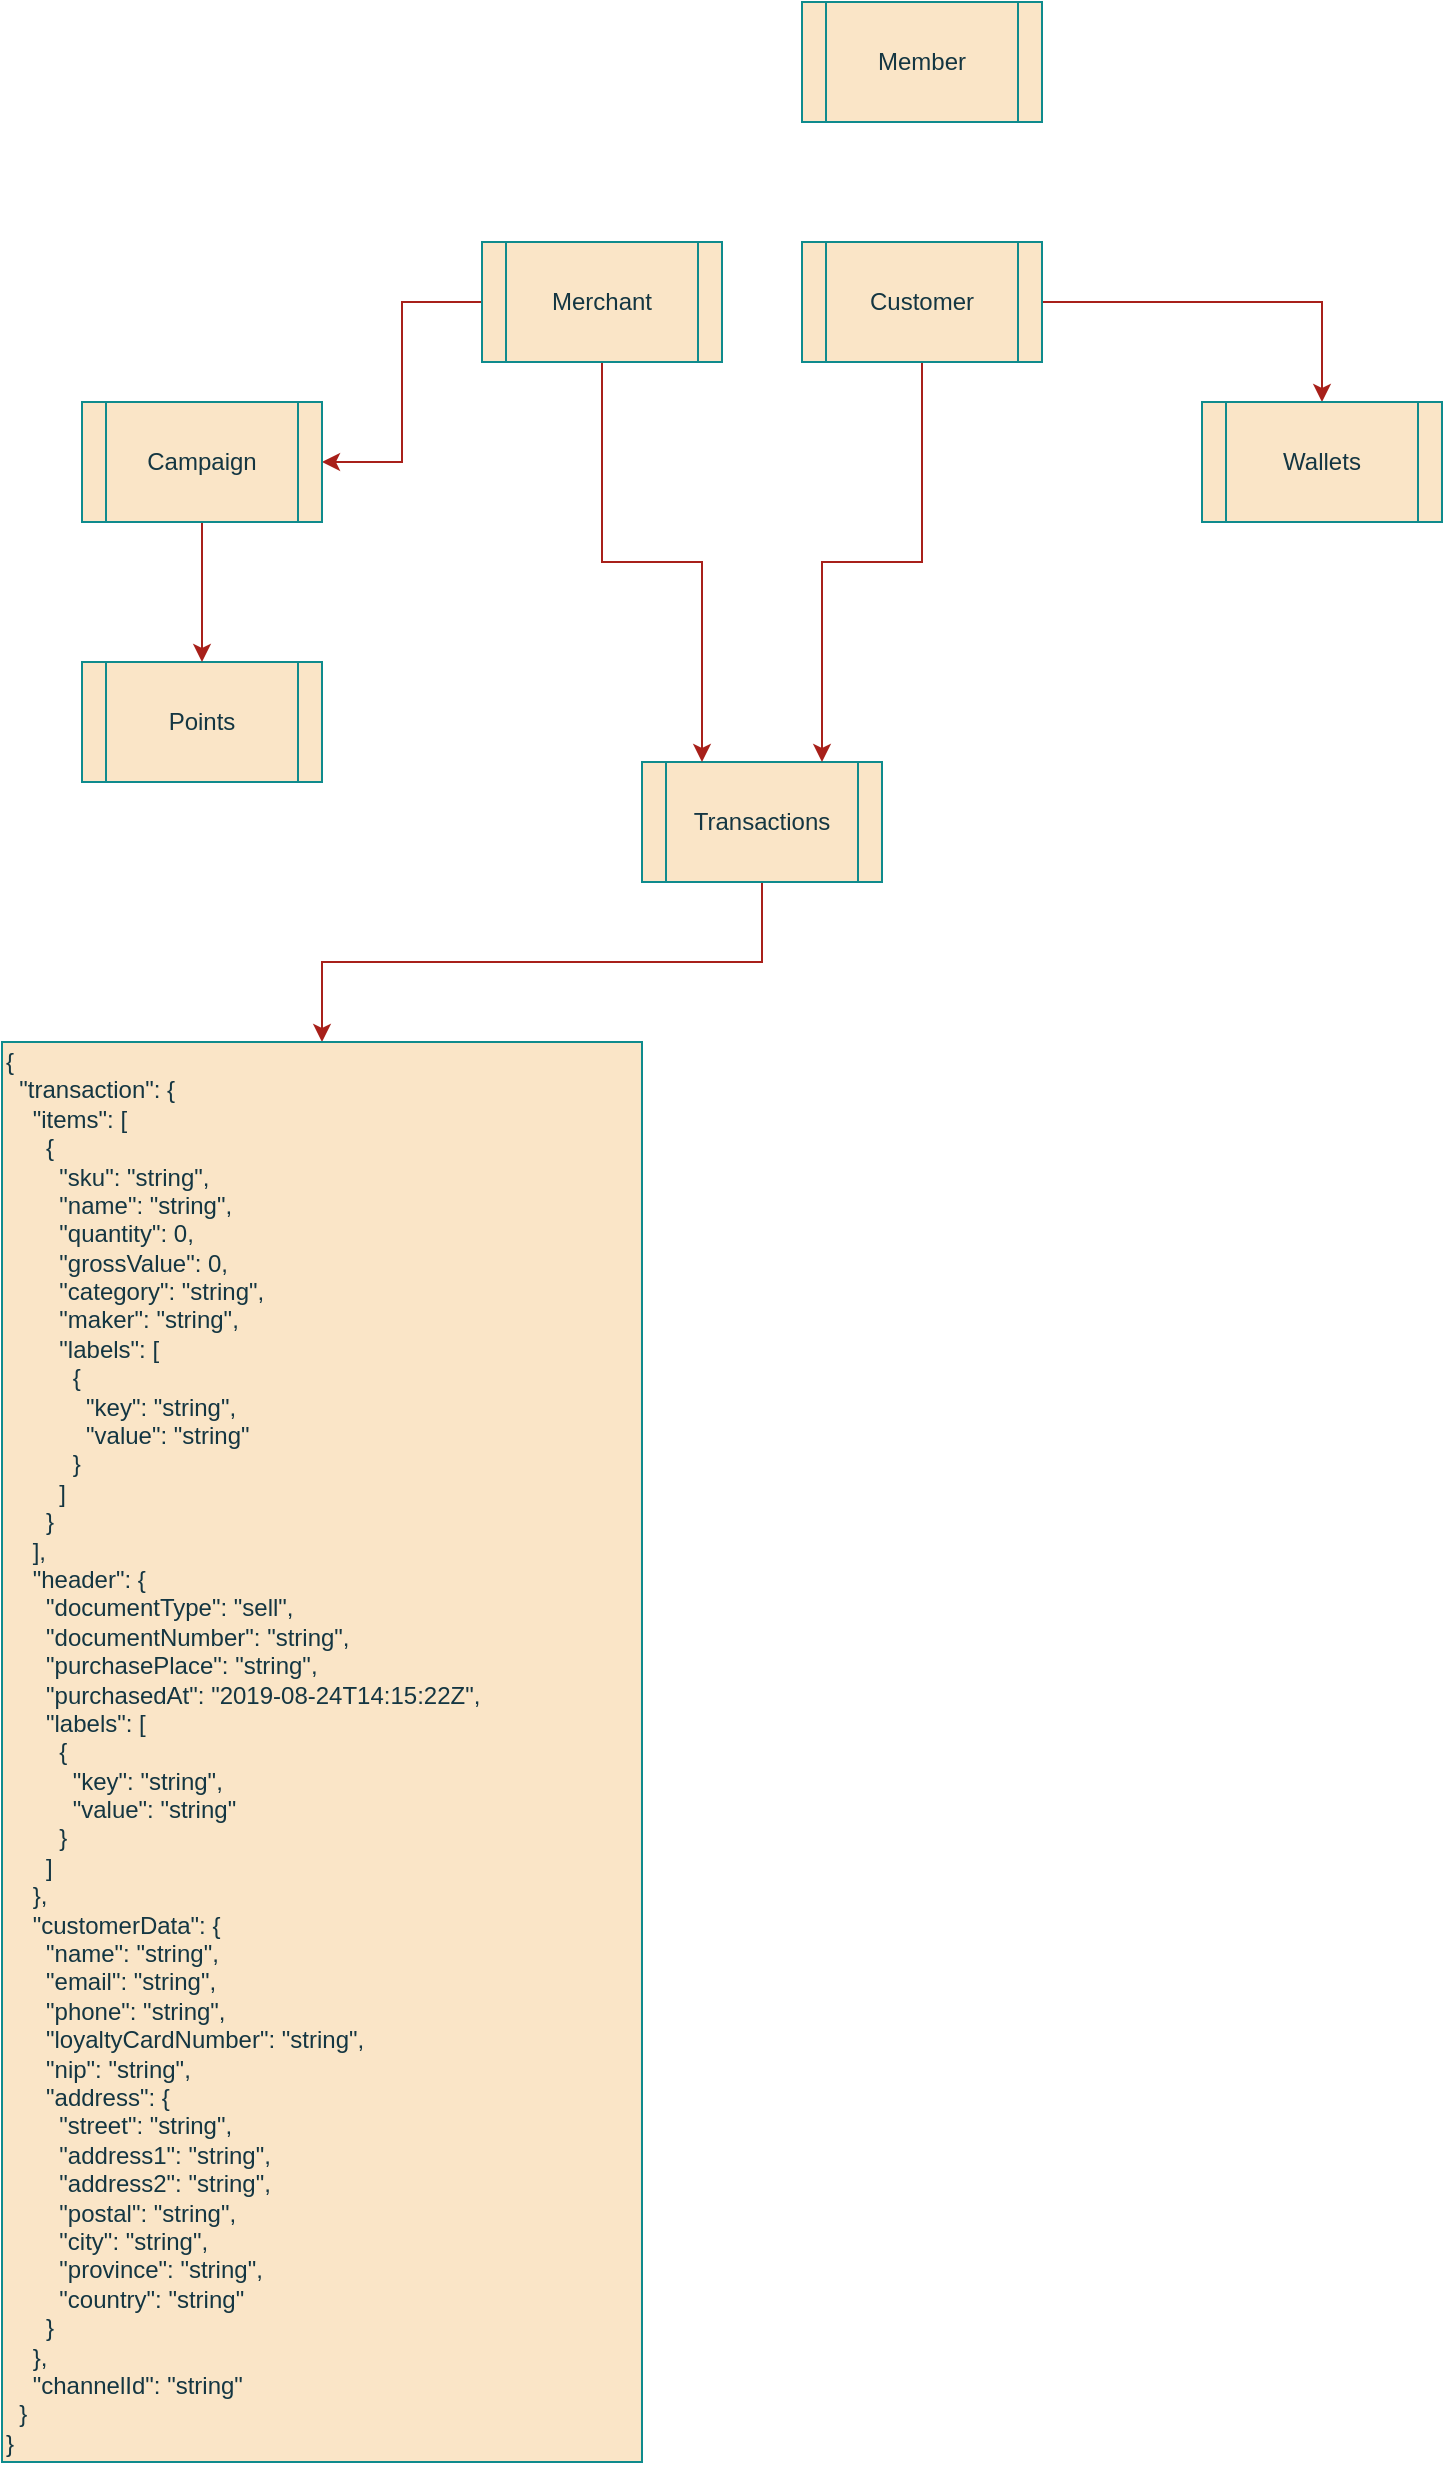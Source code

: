 <mxfile version="21.6.8" type="device" pages="3">
  <diagram name="Context" id="KQNQus7v9-xczUEYUZM3">
    <mxGraphModel dx="2234" dy="836" grid="1" gridSize="10" guides="1" tooltips="1" connect="1" arrows="1" fold="1" page="0" pageScale="1" pageWidth="827" pageHeight="1169" math="0" shadow="0">
      <root>
        <mxCell id="0" />
        <mxCell id="1" parent="0" />
        <mxCell id="st0M-GLr4jMdxvr_6aCD-9" style="edgeStyle=orthogonalEdgeStyle;rounded=0;orthogonalLoop=1;jettySize=auto;html=1;labelBackgroundColor=none;strokeColor=#A8201A;fontColor=default;" parent="1" source="st0M-GLr4jMdxvr_6aCD-3" target="st0M-GLr4jMdxvr_6aCD-8" edge="1">
          <mxGeometry relative="1" as="geometry" />
        </mxCell>
        <mxCell id="st0M-GLr4jMdxvr_6aCD-3" value="Transactions" style="shape=process;whiteSpace=wrap;html=1;backgroundOutline=1;labelBackgroundColor=none;fillColor=#FAE5C7;strokeColor=#0F8B8D;fontColor=#143642;" parent="1" vertex="1">
          <mxGeometry x="-200" y="420" width="120" height="60" as="geometry" />
        </mxCell>
        <mxCell id="st0M-GLr4jMdxvr_6aCD-4" value="Member" style="shape=process;whiteSpace=wrap;html=1;backgroundOutline=1;labelBackgroundColor=none;fillColor=#FAE5C7;strokeColor=#0F8B8D;fontColor=#143642;" parent="1" vertex="1">
          <mxGeometry x="-120" y="40" width="120" height="60" as="geometry" />
        </mxCell>
        <mxCell id="st0M-GLr4jMdxvr_6aCD-12" style="edgeStyle=orthogonalEdgeStyle;rounded=0;orthogonalLoop=1;jettySize=auto;html=1;entryX=1;entryY=0.5;entryDx=0;entryDy=0;labelBackgroundColor=none;strokeColor=#A8201A;fontColor=default;" parent="1" source="st0M-GLr4jMdxvr_6aCD-5" target="st0M-GLr4jMdxvr_6aCD-7" edge="1">
          <mxGeometry relative="1" as="geometry" />
        </mxCell>
        <mxCell id="st0M-GLr4jMdxvr_6aCD-14" style="edgeStyle=orthogonalEdgeStyle;rounded=0;orthogonalLoop=1;jettySize=auto;html=1;entryX=0.25;entryY=0;entryDx=0;entryDy=0;labelBackgroundColor=none;strokeColor=#A8201A;fontColor=default;" parent="1" source="st0M-GLr4jMdxvr_6aCD-5" target="st0M-GLr4jMdxvr_6aCD-3" edge="1">
          <mxGeometry relative="1" as="geometry">
            <mxPoint x="-170" y="380" as="targetPoint" />
          </mxGeometry>
        </mxCell>
        <mxCell id="st0M-GLr4jMdxvr_6aCD-5" value="Merchant" style="shape=process;whiteSpace=wrap;html=1;backgroundOutline=1;labelBackgroundColor=none;fillColor=#FAE5C7;strokeColor=#0F8B8D;fontColor=#143642;" parent="1" vertex="1">
          <mxGeometry x="-280" y="160" width="120" height="60" as="geometry" />
        </mxCell>
        <mxCell id="st0M-GLr4jMdxvr_6aCD-6" value="Points" style="shape=process;whiteSpace=wrap;html=1;backgroundOutline=1;labelBackgroundColor=none;fillColor=#FAE5C7;strokeColor=#0F8B8D;fontColor=#143642;" parent="1" vertex="1">
          <mxGeometry x="-480" y="370" width="120" height="60" as="geometry" />
        </mxCell>
        <mxCell id="st0M-GLr4jMdxvr_6aCD-13" style="edgeStyle=orthogonalEdgeStyle;rounded=0;orthogonalLoop=1;jettySize=auto;html=1;entryX=0.5;entryY=0;entryDx=0;entryDy=0;exitX=0.5;exitY=1;exitDx=0;exitDy=0;labelBackgroundColor=none;strokeColor=#A8201A;fontColor=default;" parent="1" source="st0M-GLr4jMdxvr_6aCD-7" target="st0M-GLr4jMdxvr_6aCD-6" edge="1">
          <mxGeometry relative="1" as="geometry" />
        </mxCell>
        <mxCell id="st0M-GLr4jMdxvr_6aCD-7" value="Campaign" style="shape=process;whiteSpace=wrap;html=1;backgroundOutline=1;labelBackgroundColor=none;fillColor=#FAE5C7;strokeColor=#0F8B8D;fontColor=#143642;" parent="1" vertex="1">
          <mxGeometry x="-480" y="240" width="120" height="60" as="geometry" />
        </mxCell>
        <mxCell id="st0M-GLr4jMdxvr_6aCD-8" value="&lt;div&gt;{&lt;/div&gt;&lt;div&gt;&amp;nbsp; &quot;transaction&quot;: {&lt;/div&gt;&lt;div&gt;&amp;nbsp; &amp;nbsp; &quot;items&quot;: [&lt;/div&gt;&lt;div&gt;&amp;nbsp; &amp;nbsp; &amp;nbsp; {&lt;/div&gt;&lt;div&gt;&amp;nbsp; &amp;nbsp; &amp;nbsp; &amp;nbsp; &quot;sku&quot;: &quot;string&quot;,&lt;/div&gt;&lt;div&gt;&amp;nbsp; &amp;nbsp; &amp;nbsp; &amp;nbsp; &quot;name&quot;: &quot;string&quot;,&lt;/div&gt;&lt;div&gt;&amp;nbsp; &amp;nbsp; &amp;nbsp; &amp;nbsp; &quot;quantity&quot;: 0,&lt;/div&gt;&lt;div&gt;&amp;nbsp; &amp;nbsp; &amp;nbsp; &amp;nbsp; &quot;grossValue&quot;: 0,&lt;/div&gt;&lt;div&gt;&amp;nbsp; &amp;nbsp; &amp;nbsp; &amp;nbsp; &quot;category&quot;: &quot;string&quot;,&lt;/div&gt;&lt;div&gt;&amp;nbsp; &amp;nbsp; &amp;nbsp; &amp;nbsp; &quot;maker&quot;: &quot;string&quot;,&lt;/div&gt;&lt;div&gt;&amp;nbsp; &amp;nbsp; &amp;nbsp; &amp;nbsp; &quot;labels&quot;: [&lt;/div&gt;&lt;div&gt;&amp;nbsp; &amp;nbsp; &amp;nbsp; &amp;nbsp; &amp;nbsp; {&lt;/div&gt;&lt;div&gt;&amp;nbsp; &amp;nbsp; &amp;nbsp; &amp;nbsp; &amp;nbsp; &amp;nbsp; &quot;key&quot;: &quot;string&quot;,&lt;/div&gt;&lt;div&gt;&amp;nbsp; &amp;nbsp; &amp;nbsp; &amp;nbsp; &amp;nbsp; &amp;nbsp; &quot;value&quot;: &quot;string&quot;&lt;/div&gt;&lt;div&gt;&amp;nbsp; &amp;nbsp; &amp;nbsp; &amp;nbsp; &amp;nbsp; }&lt;/div&gt;&lt;div&gt;&amp;nbsp; &amp;nbsp; &amp;nbsp; &amp;nbsp; ]&lt;/div&gt;&lt;div&gt;&amp;nbsp; &amp;nbsp; &amp;nbsp; }&lt;/div&gt;&lt;div&gt;&amp;nbsp; &amp;nbsp; ],&lt;/div&gt;&lt;div&gt;&amp;nbsp; &amp;nbsp; &quot;header&quot;: {&lt;/div&gt;&lt;div&gt;&amp;nbsp; &amp;nbsp; &amp;nbsp; &quot;documentType&quot;: &quot;sell&quot;,&lt;/div&gt;&lt;div&gt;&amp;nbsp; &amp;nbsp; &amp;nbsp; &quot;documentNumber&quot;: &quot;string&quot;,&lt;/div&gt;&lt;div&gt;&amp;nbsp; &amp;nbsp; &amp;nbsp; &quot;purchasePlace&quot;: &quot;string&quot;,&lt;/div&gt;&lt;div&gt;&amp;nbsp; &amp;nbsp; &amp;nbsp; &quot;purchasedAt&quot;: &quot;2019-08-24T14:15:22Z&quot;,&lt;/div&gt;&lt;div&gt;&amp;nbsp; &amp;nbsp; &amp;nbsp; &quot;labels&quot;: [&lt;/div&gt;&lt;div&gt;&amp;nbsp; &amp;nbsp; &amp;nbsp; &amp;nbsp; {&lt;/div&gt;&lt;div&gt;&amp;nbsp; &amp;nbsp; &amp;nbsp; &amp;nbsp; &amp;nbsp; &quot;key&quot;: &quot;string&quot;,&lt;/div&gt;&lt;div&gt;&amp;nbsp; &amp;nbsp; &amp;nbsp; &amp;nbsp; &amp;nbsp; &quot;value&quot;: &quot;string&quot;&lt;/div&gt;&lt;div&gt;&amp;nbsp; &amp;nbsp; &amp;nbsp; &amp;nbsp; }&lt;/div&gt;&lt;div&gt;&amp;nbsp; &amp;nbsp; &amp;nbsp; ]&lt;/div&gt;&lt;div&gt;&amp;nbsp; &amp;nbsp; },&lt;/div&gt;&lt;div&gt;&amp;nbsp; &amp;nbsp; &quot;customerData&quot;: {&lt;/div&gt;&lt;div&gt;&amp;nbsp; &amp;nbsp; &amp;nbsp; &quot;name&quot;: &quot;string&quot;,&lt;/div&gt;&lt;div&gt;&amp;nbsp; &amp;nbsp; &amp;nbsp; &quot;email&quot;: &quot;string&quot;,&lt;/div&gt;&lt;div&gt;&amp;nbsp; &amp;nbsp; &amp;nbsp; &quot;phone&quot;: &quot;string&quot;,&lt;/div&gt;&lt;div&gt;&amp;nbsp; &amp;nbsp; &amp;nbsp; &quot;loyaltyCardNumber&quot;: &quot;string&quot;,&lt;/div&gt;&lt;div&gt;&amp;nbsp; &amp;nbsp; &amp;nbsp; &quot;nip&quot;: &quot;string&quot;,&lt;/div&gt;&lt;div&gt;&amp;nbsp; &amp;nbsp; &amp;nbsp; &quot;address&quot;: {&lt;/div&gt;&lt;div&gt;&amp;nbsp; &amp;nbsp; &amp;nbsp; &amp;nbsp; &quot;street&quot;: &quot;string&quot;,&lt;/div&gt;&lt;div&gt;&amp;nbsp; &amp;nbsp; &amp;nbsp; &amp;nbsp; &quot;address1&quot;: &quot;string&quot;,&lt;/div&gt;&lt;div&gt;&amp;nbsp; &amp;nbsp; &amp;nbsp; &amp;nbsp; &quot;address2&quot;: &quot;string&quot;,&lt;/div&gt;&lt;div&gt;&amp;nbsp; &amp;nbsp; &amp;nbsp; &amp;nbsp; &quot;postal&quot;: &quot;string&quot;,&lt;/div&gt;&lt;div&gt;&amp;nbsp; &amp;nbsp; &amp;nbsp; &amp;nbsp; &quot;city&quot;: &quot;string&quot;,&lt;/div&gt;&lt;div&gt;&amp;nbsp; &amp;nbsp; &amp;nbsp; &amp;nbsp; &quot;province&quot;: &quot;string&quot;,&lt;/div&gt;&lt;div&gt;&amp;nbsp; &amp;nbsp; &amp;nbsp; &amp;nbsp; &quot;country&quot;: &quot;string&quot;&lt;/div&gt;&lt;div&gt;&amp;nbsp; &amp;nbsp; &amp;nbsp; }&lt;/div&gt;&lt;div&gt;&amp;nbsp; &amp;nbsp; },&lt;/div&gt;&lt;div&gt;&amp;nbsp; &amp;nbsp; &quot;channelId&quot;: &quot;string&quot;&lt;/div&gt;&lt;div&gt;&amp;nbsp; }&lt;/div&gt;&lt;div&gt;}&lt;/div&gt;" style="text;html=1;strokeColor=#0F8B8D;fillColor=#FAE5C7;align=left;verticalAlign=middle;whiteSpace=wrap;rounded=0;labelBackgroundColor=none;fontColor=#143642;" parent="1" vertex="1">
          <mxGeometry x="-520" y="560" width="320" height="710" as="geometry" />
        </mxCell>
        <mxCell id="st0M-GLr4jMdxvr_6aCD-15" style="edgeStyle=orthogonalEdgeStyle;rounded=0;orthogonalLoop=1;jettySize=auto;html=1;entryX=0.75;entryY=0;entryDx=0;entryDy=0;labelBackgroundColor=none;strokeColor=#A8201A;fontColor=default;" parent="1" source="st0M-GLr4jMdxvr_6aCD-10" target="st0M-GLr4jMdxvr_6aCD-3" edge="1">
          <mxGeometry relative="1" as="geometry" />
        </mxCell>
        <mxCell id="st0M-GLr4jMdxvr_6aCD-17" style="edgeStyle=orthogonalEdgeStyle;rounded=0;orthogonalLoop=1;jettySize=auto;html=1;entryX=0.5;entryY=0;entryDx=0;entryDy=0;labelBackgroundColor=none;strokeColor=#A8201A;fontColor=default;" parent="1" source="st0M-GLr4jMdxvr_6aCD-10" target="st0M-GLr4jMdxvr_6aCD-11" edge="1">
          <mxGeometry relative="1" as="geometry" />
        </mxCell>
        <mxCell id="st0M-GLr4jMdxvr_6aCD-10" value="Customer" style="shape=process;whiteSpace=wrap;html=1;backgroundOutline=1;labelBackgroundColor=none;fillColor=#FAE5C7;strokeColor=#0F8B8D;fontColor=#143642;" parent="1" vertex="1">
          <mxGeometry x="-120" y="160" width="120" height="60" as="geometry" />
        </mxCell>
        <mxCell id="st0M-GLr4jMdxvr_6aCD-11" value="Wallets" style="shape=process;whiteSpace=wrap;html=1;backgroundOutline=1;labelBackgroundColor=none;fillColor=#FAE5C7;strokeColor=#0F8B8D;fontColor=#143642;" parent="1" vertex="1">
          <mxGeometry x="80" y="240" width="120" height="60" as="geometry" />
        </mxCell>
      </root>
    </mxGraphModel>
  </diagram>
  <diagram id="W_8vP8fufkMp6xT8FO6W" name="Transactions">
    <mxGraphModel dx="2261" dy="836" grid="1" gridSize="10" guides="1" tooltips="1" connect="1" arrows="1" fold="1" page="1" pageScale="1" pageWidth="827" pageHeight="1169" math="0" shadow="0">
      <root>
        <mxCell id="0" />
        <mxCell id="1" parent="0" />
        <mxCell id="PfRfsLpWTNu1ymm5vtOf-1" value="Transactions" style="shape=table;startSize=30;container=1;collapsible=1;childLayout=tableLayout;fixedRows=1;rowLines=0;fontStyle=1;align=center;resizeLast=1;html=1;" parent="1" vertex="1">
          <mxGeometry x="-100" y="310" width="180" height="150" as="geometry" />
        </mxCell>
        <mxCell id="PfRfsLpWTNu1ymm5vtOf-2" value="" style="shape=tableRow;horizontal=0;startSize=0;swimlaneHead=0;swimlaneBody=0;fillColor=none;collapsible=0;dropTarget=0;points=[[0,0.5],[1,0.5]];portConstraint=eastwest;top=0;left=0;right=0;bottom=1;" parent="PfRfsLpWTNu1ymm5vtOf-1" vertex="1">
          <mxGeometry y="30" width="180" height="30" as="geometry" />
        </mxCell>
        <mxCell id="PfRfsLpWTNu1ymm5vtOf-3" value="PK" style="shape=partialRectangle;connectable=0;fillColor=none;top=0;left=0;bottom=0;right=0;fontStyle=1;overflow=hidden;whiteSpace=wrap;html=1;" parent="PfRfsLpWTNu1ymm5vtOf-2" vertex="1">
          <mxGeometry width="30" height="30" as="geometry">
            <mxRectangle width="30" height="30" as="alternateBounds" />
          </mxGeometry>
        </mxCell>
        <mxCell id="PfRfsLpWTNu1ymm5vtOf-4" value="transactionId" style="shape=partialRectangle;connectable=0;fillColor=none;top=0;left=0;bottom=0;right=0;align=left;spacingLeft=6;fontStyle=5;overflow=hidden;whiteSpace=wrap;html=1;" parent="PfRfsLpWTNu1ymm5vtOf-2" vertex="1">
          <mxGeometry x="30" width="150" height="30" as="geometry">
            <mxRectangle width="150" height="30" as="alternateBounds" />
          </mxGeometry>
        </mxCell>
        <mxCell id="PfRfsLpWTNu1ymm5vtOf-11" value="" style="shape=tableRow;horizontal=0;startSize=0;swimlaneHead=0;swimlaneBody=0;fillColor=none;collapsible=0;dropTarget=0;points=[[0,0.5],[1,0.5]];portConstraint=eastwest;top=0;left=0;right=0;bottom=0;" parent="PfRfsLpWTNu1ymm5vtOf-1" vertex="1">
          <mxGeometry y="60" width="180" height="30" as="geometry" />
        </mxCell>
        <mxCell id="PfRfsLpWTNu1ymm5vtOf-12" value="" style="shape=partialRectangle;connectable=0;fillColor=none;top=0;left=0;bottom=0;right=0;editable=1;overflow=hidden;whiteSpace=wrap;html=1;" parent="PfRfsLpWTNu1ymm5vtOf-11" vertex="1">
          <mxGeometry width="30" height="30" as="geometry">
            <mxRectangle width="30" height="30" as="alternateBounds" />
          </mxGeometry>
        </mxCell>
        <mxCell id="PfRfsLpWTNu1ymm5vtOf-13" value="statusId" style="shape=partialRectangle;connectable=0;fillColor=none;top=0;left=0;bottom=0;right=0;align=left;spacingLeft=6;overflow=hidden;whiteSpace=wrap;html=1;" parent="PfRfsLpWTNu1ymm5vtOf-11" vertex="1">
          <mxGeometry x="30" width="150" height="30" as="geometry">
            <mxRectangle width="150" height="30" as="alternateBounds" />
          </mxGeometry>
        </mxCell>
        <mxCell id="PfRfsLpWTNu1ymm5vtOf-5" value="" style="shape=tableRow;horizontal=0;startSize=0;swimlaneHead=0;swimlaneBody=0;fillColor=none;collapsible=0;dropTarget=0;points=[[0,0.5],[1,0.5]];portConstraint=eastwest;top=0;left=0;right=0;bottom=0;" parent="PfRfsLpWTNu1ymm5vtOf-1" vertex="1">
          <mxGeometry y="90" width="180" height="30" as="geometry" />
        </mxCell>
        <mxCell id="PfRfsLpWTNu1ymm5vtOf-6" value="" style="shape=partialRectangle;connectable=0;fillColor=none;top=0;left=0;bottom=0;right=0;editable=1;overflow=hidden;whiteSpace=wrap;html=1;" parent="PfRfsLpWTNu1ymm5vtOf-5" vertex="1">
          <mxGeometry width="30" height="30" as="geometry">
            <mxRectangle width="30" height="30" as="alternateBounds" />
          </mxGeometry>
        </mxCell>
        <mxCell id="PfRfsLpWTNu1ymm5vtOf-7" value="transactionTypeId" style="shape=partialRectangle;connectable=0;fillColor=none;top=0;left=0;bottom=0;right=0;align=left;spacingLeft=6;overflow=hidden;whiteSpace=wrap;html=1;" parent="PfRfsLpWTNu1ymm5vtOf-5" vertex="1">
          <mxGeometry x="30" width="150" height="30" as="geometry">
            <mxRectangle width="150" height="30" as="alternateBounds" />
          </mxGeometry>
        </mxCell>
        <mxCell id="PfRfsLpWTNu1ymm5vtOf-8" value="" style="shape=tableRow;horizontal=0;startSize=0;swimlaneHead=0;swimlaneBody=0;fillColor=none;collapsible=0;dropTarget=0;points=[[0,0.5],[1,0.5]];portConstraint=eastwest;top=0;left=0;right=0;bottom=0;" parent="PfRfsLpWTNu1ymm5vtOf-1" vertex="1">
          <mxGeometry y="120" width="180" height="30" as="geometry" />
        </mxCell>
        <mxCell id="PfRfsLpWTNu1ymm5vtOf-9" value="" style="shape=partialRectangle;connectable=0;fillColor=none;top=0;left=0;bottom=0;right=0;editable=1;overflow=hidden;whiteSpace=wrap;html=1;" parent="PfRfsLpWTNu1ymm5vtOf-8" vertex="1">
          <mxGeometry width="30" height="30" as="geometry">
            <mxRectangle width="30" height="30" as="alternateBounds" />
          </mxGeometry>
        </mxCell>
        <mxCell id="PfRfsLpWTNu1ymm5vtOf-10" value="transactionTimestamp" style="shape=partialRectangle;connectable=0;fillColor=none;top=0;left=0;bottom=0;right=0;align=left;spacingLeft=6;overflow=hidden;whiteSpace=wrap;html=1;" parent="PfRfsLpWTNu1ymm5vtOf-8" vertex="1">
          <mxGeometry x="30" width="150" height="30" as="geometry">
            <mxRectangle width="150" height="30" as="alternateBounds" />
          </mxGeometry>
        </mxCell>
        <mxCell id="qn8SK4Bt3nyWTt4ioKsS-15" value="TransactionStatusTypes" style="shape=table;startSize=30;container=1;collapsible=1;childLayout=tableLayout;fixedRows=1;rowLines=0;fontStyle=1;align=center;resizeLast=1;html=1;" parent="1" vertex="1">
          <mxGeometry x="440" y="310" width="180" height="120" as="geometry" />
        </mxCell>
        <mxCell id="qn8SK4Bt3nyWTt4ioKsS-16" value="" style="shape=tableRow;horizontal=0;startSize=0;swimlaneHead=0;swimlaneBody=0;fillColor=none;collapsible=0;dropTarget=0;points=[[0,0.5],[1,0.5]];portConstraint=eastwest;top=0;left=0;right=0;bottom=1;" parent="qn8SK4Bt3nyWTt4ioKsS-15" vertex="1">
          <mxGeometry y="30" width="180" height="30" as="geometry" />
        </mxCell>
        <mxCell id="qn8SK4Bt3nyWTt4ioKsS-17" value="PK" style="shape=partialRectangle;connectable=0;fillColor=none;top=0;left=0;bottom=0;right=0;fontStyle=1;overflow=hidden;whiteSpace=wrap;html=1;" parent="qn8SK4Bt3nyWTt4ioKsS-16" vertex="1">
          <mxGeometry width="30" height="30" as="geometry">
            <mxRectangle width="30" height="30" as="alternateBounds" />
          </mxGeometry>
        </mxCell>
        <mxCell id="qn8SK4Bt3nyWTt4ioKsS-18" value="transactionTypeID" style="shape=partialRectangle;connectable=0;fillColor=none;top=0;left=0;bottom=0;right=0;align=left;spacingLeft=6;fontStyle=5;overflow=hidden;whiteSpace=wrap;html=1;" parent="qn8SK4Bt3nyWTt4ioKsS-16" vertex="1">
          <mxGeometry x="30" width="150" height="30" as="geometry">
            <mxRectangle width="150" height="30" as="alternateBounds" />
          </mxGeometry>
        </mxCell>
        <mxCell id="qn8SK4Bt3nyWTt4ioKsS-19" value="" style="shape=tableRow;horizontal=0;startSize=0;swimlaneHead=0;swimlaneBody=0;fillColor=none;collapsible=0;dropTarget=0;points=[[0,0.5],[1,0.5]];portConstraint=eastwest;top=0;left=0;right=0;bottom=0;" parent="qn8SK4Bt3nyWTt4ioKsS-15" vertex="1">
          <mxGeometry y="60" width="180" height="30" as="geometry" />
        </mxCell>
        <mxCell id="qn8SK4Bt3nyWTt4ioKsS-20" value="" style="shape=partialRectangle;connectable=0;fillColor=none;top=0;left=0;bottom=0;right=0;editable=1;overflow=hidden;whiteSpace=wrap;html=1;" parent="qn8SK4Bt3nyWTt4ioKsS-19" vertex="1">
          <mxGeometry width="30" height="30" as="geometry">
            <mxRectangle width="30" height="30" as="alternateBounds" />
          </mxGeometry>
        </mxCell>
        <mxCell id="qn8SK4Bt3nyWTt4ioKsS-21" value="SATATUS_NM" style="shape=partialRectangle;connectable=0;fillColor=none;top=0;left=0;bottom=0;right=0;align=left;spacingLeft=6;overflow=hidden;whiteSpace=wrap;html=1;" parent="qn8SK4Bt3nyWTt4ioKsS-19" vertex="1">
          <mxGeometry x="30" width="150" height="30" as="geometry">
            <mxRectangle width="150" height="30" as="alternateBounds" />
          </mxGeometry>
        </mxCell>
        <mxCell id="qn8SK4Bt3nyWTt4ioKsS-22" value="" style="shape=tableRow;horizontal=0;startSize=0;swimlaneHead=0;swimlaneBody=0;fillColor=none;collapsible=0;dropTarget=0;points=[[0,0.5],[1,0.5]];portConstraint=eastwest;top=0;left=0;right=0;bottom=0;" parent="qn8SK4Bt3nyWTt4ioKsS-15" vertex="1">
          <mxGeometry y="90" width="180" height="30" as="geometry" />
        </mxCell>
        <mxCell id="qn8SK4Bt3nyWTt4ioKsS-23" value="" style="shape=partialRectangle;connectable=0;fillColor=none;top=0;left=0;bottom=0;right=0;editable=1;overflow=hidden;whiteSpace=wrap;html=1;" parent="qn8SK4Bt3nyWTt4ioKsS-22" vertex="1">
          <mxGeometry width="30" height="30" as="geometry">
            <mxRectangle width="30" height="30" as="alternateBounds" />
          </mxGeometry>
        </mxCell>
        <mxCell id="qn8SK4Bt3nyWTt4ioKsS-24" value="DESCRIPTION" style="shape=partialRectangle;connectable=0;fillColor=none;top=0;left=0;bottom=0;right=0;align=left;spacingLeft=6;overflow=hidden;whiteSpace=wrap;html=1;" parent="qn8SK4Bt3nyWTt4ioKsS-22" vertex="1">
          <mxGeometry x="30" width="150" height="30" as="geometry">
            <mxRectangle width="150" height="30" as="alternateBounds" />
          </mxGeometry>
        </mxCell>
        <mxCell id="qn8SK4Bt3nyWTt4ioKsS-28" style="edgeStyle=none;shape=connector;rounded=0;orthogonalLoop=1;jettySize=auto;html=1;entryX=0;entryY=0.5;entryDx=0;entryDy=0;labelBackgroundColor=default;strokeColor=default;fontFamily=Helvetica;fontSize=11;fontColor=default;endArrow=classic;exitX=1;exitY=0.5;exitDx=0;exitDy=0;" parent="1" source="PfRfsLpWTNu1ymm5vtOf-2" target="qn8SK4Bt3nyWTt4ioKsS-16" edge="1">
          <mxGeometry relative="1" as="geometry" />
        </mxCell>
        <mxCell id="qn8SK4Bt3nyWTt4ioKsS-48" value="Amount" style="shape=table;startSize=30;container=1;collapsible=1;childLayout=tableLayout;fixedRows=1;rowLines=0;fontStyle=1;align=center;resizeLast=1;html=1;" parent="1" vertex="1">
          <mxGeometry x="440" y="480" width="180" height="120" as="geometry" />
        </mxCell>
        <mxCell id="qn8SK4Bt3nyWTt4ioKsS-49" value="" style="shape=tableRow;horizontal=0;startSize=0;swimlaneHead=0;swimlaneBody=0;fillColor=none;collapsible=0;dropTarget=0;points=[[0,0.5],[1,0.5]];portConstraint=eastwest;top=0;left=0;right=0;bottom=1;" parent="qn8SK4Bt3nyWTt4ioKsS-48" vertex="1">
          <mxGeometry y="30" width="180" height="30" as="geometry" />
        </mxCell>
        <mxCell id="qn8SK4Bt3nyWTt4ioKsS-50" value="PK" style="shape=partialRectangle;connectable=0;fillColor=none;top=0;left=0;bottom=0;right=0;fontStyle=1;overflow=hidden;whiteSpace=wrap;html=1;" parent="qn8SK4Bt3nyWTt4ioKsS-49" vertex="1">
          <mxGeometry width="30" height="30" as="geometry">
            <mxRectangle width="30" height="30" as="alternateBounds" />
          </mxGeometry>
        </mxCell>
        <mxCell id="qn8SK4Bt3nyWTt4ioKsS-51" value="transactionId" style="shape=partialRectangle;connectable=0;fillColor=none;top=0;left=0;bottom=0;right=0;align=left;spacingLeft=6;fontStyle=5;overflow=hidden;whiteSpace=wrap;html=1;" parent="qn8SK4Bt3nyWTt4ioKsS-49" vertex="1">
          <mxGeometry x="30" width="150" height="30" as="geometry">
            <mxRectangle width="150" height="30" as="alternateBounds" />
          </mxGeometry>
        </mxCell>
        <mxCell id="qn8SK4Bt3nyWTt4ioKsS-52" value="" style="shape=tableRow;horizontal=0;startSize=0;swimlaneHead=0;swimlaneBody=0;fillColor=none;collapsible=0;dropTarget=0;points=[[0,0.5],[1,0.5]];portConstraint=eastwest;top=0;left=0;right=0;bottom=0;" parent="qn8SK4Bt3nyWTt4ioKsS-48" vertex="1">
          <mxGeometry y="60" width="180" height="30" as="geometry" />
        </mxCell>
        <mxCell id="qn8SK4Bt3nyWTt4ioKsS-53" value="" style="shape=partialRectangle;connectable=0;fillColor=none;top=0;left=0;bottom=0;right=0;editable=1;overflow=hidden;whiteSpace=wrap;html=1;" parent="qn8SK4Bt3nyWTt4ioKsS-52" vertex="1">
          <mxGeometry width="30" height="30" as="geometry">
            <mxRectangle width="30" height="30" as="alternateBounds" />
          </mxGeometry>
        </mxCell>
        <mxCell id="qn8SK4Bt3nyWTt4ioKsS-54" value="AMOUNT_VL" style="shape=partialRectangle;connectable=0;fillColor=none;top=0;left=0;bottom=0;right=0;align=left;spacingLeft=6;overflow=hidden;whiteSpace=wrap;html=1;" parent="qn8SK4Bt3nyWTt4ioKsS-52" vertex="1">
          <mxGeometry x="30" width="150" height="30" as="geometry">
            <mxRectangle width="150" height="30" as="alternateBounds" />
          </mxGeometry>
        </mxCell>
        <mxCell id="qn8SK4Bt3nyWTt4ioKsS-55" value="" style="shape=tableRow;horizontal=0;startSize=0;swimlaneHead=0;swimlaneBody=0;fillColor=none;collapsible=0;dropTarget=0;points=[[0,0.5],[1,0.5]];portConstraint=eastwest;top=0;left=0;right=0;bottom=0;" parent="qn8SK4Bt3nyWTt4ioKsS-48" vertex="1">
          <mxGeometry y="90" width="180" height="30" as="geometry" />
        </mxCell>
        <mxCell id="qn8SK4Bt3nyWTt4ioKsS-56" value="" style="shape=partialRectangle;connectable=0;fillColor=none;top=0;left=0;bottom=0;right=0;editable=1;overflow=hidden;whiteSpace=wrap;html=1;" parent="qn8SK4Bt3nyWTt4ioKsS-55" vertex="1">
          <mxGeometry width="30" height="30" as="geometry">
            <mxRectangle width="30" height="30" as="alternateBounds" />
          </mxGeometry>
        </mxCell>
        <mxCell id="qn8SK4Bt3nyWTt4ioKsS-57" value="CURRENCY" style="shape=partialRectangle;connectable=0;fillColor=none;top=0;left=0;bottom=0;right=0;align=left;spacingLeft=6;overflow=hidden;whiteSpace=wrap;html=1;" parent="qn8SK4Bt3nyWTt4ioKsS-55" vertex="1">
          <mxGeometry x="30" width="150" height="30" as="geometry">
            <mxRectangle width="150" height="30" as="alternateBounds" />
          </mxGeometry>
        </mxCell>
      </root>
    </mxGraphModel>
  </diagram>
  <diagram id="wD-4QxIIWeT-Bijb9l5i" name="Page-3">
    <mxGraphModel dx="1816" dy="577" grid="1" gridSize="10" guides="1" tooltips="1" connect="1" arrows="1" fold="1" page="1" pageScale="1" pageWidth="827" pageHeight="1169" math="0" shadow="0">
      <root>
        <mxCell id="0" />
        <mxCell id="1" parent="0" />
        <mxCell id="-w8DPlhVwgiprgH5MBjC-7" style="rounded=0;orthogonalLoop=1;jettySize=auto;html=1;" parent="1" source="-w8DPlhVwgiprgH5MBjC-1" target="-w8DPlhVwgiprgH5MBjC-6" edge="1">
          <mxGeometry relative="1" as="geometry" />
        </mxCell>
        <mxCell id="-w8DPlhVwgiprgH5MBjC-1" value="customer" style="rounded=0;whiteSpace=wrap;html=1;fillColor=#d5e8d4;strokeColor=#82b366;" parent="1" vertex="1">
          <mxGeometry x="20" y="640" width="120" height="60" as="geometry" />
        </mxCell>
        <mxCell id="cmGbtGtnvlgvO1kefT_i-4" style="edgeStyle=none;shape=connector;rounded=0;orthogonalLoop=1;jettySize=auto;html=1;entryX=0.5;entryY=1;entryDx=0;entryDy=0;labelBackgroundColor=default;strokeColor=default;fontFamily=Helvetica;fontSize=11;fontColor=default;endArrow=classic;" parent="1" source="-w8DPlhVwgiprgH5MBjC-2" target="-w8DPlhVwgiprgH5MBjC-4" edge="1">
          <mxGeometry relative="1" as="geometry" />
        </mxCell>
        <mxCell id="-w8DPlhVwgiprgH5MBjC-2" value="transaction" style="rounded=0;whiteSpace=wrap;html=1;fillColor=#d5e8d4;strokeColor=#82b366;" parent="1" vertex="1">
          <mxGeometry x="190" y="880" width="120" height="60" as="geometry" />
        </mxCell>
        <mxCell id="cmGbtGtnvlgvO1kefT_i-2" style="edgeStyle=none;shape=connector;rounded=0;orthogonalLoop=1;jettySize=auto;html=1;labelBackgroundColor=default;strokeColor=default;fontFamily=Helvetica;fontSize=11;fontColor=default;endArrow=classic;" parent="1" source="-w8DPlhVwgiprgH5MBjC-4" target="eX-lFtDfxslxMpxAiJsa-1" edge="1">
          <mxGeometry relative="1" as="geometry" />
        </mxCell>
        <mxCell id="-w8DPlhVwgiprgH5MBjC-4" value="merchant" style="rounded=0;whiteSpace=wrap;html=1;fillColor=#d5e8d4;strokeColor=#82b366;" parent="1" vertex="1">
          <mxGeometry x="190" y="640" width="120" height="60" as="geometry" />
        </mxCell>
        <mxCell id="-w8DPlhVwgiprgH5MBjC-5" value="&lt;h1&gt;loyalty-account&lt;/h1&gt;&lt;p&gt;Um cliente tem uma conta por estabelecimento onde comprou, &lt;font color=&quot;#ff3333&quot;&gt;uma conta tem um cartão.&lt;/font&gt;&lt;/p&gt;&lt;p&gt;Quando o cliente compra no estabelecimento, o comerciante pode gerar um qrcode com os dados da transação ou envia o cupon fiscal (com o cpf do cliente)&lt;/p&gt;&lt;p&gt;No processamento da transação verifica a campanha associada ao estabelecimento e aplica pontuação na conta do cliente.&lt;/p&gt;&lt;p&gt;&lt;br&gt;&lt;/p&gt;&lt;p&gt;Criar a conta e &lt;font color=&quot;#ff3333&quot;&gt;cartão&lt;/font&gt; relacionada ao comerciante no momento da primeira compra.&lt;/p&gt;&lt;p&gt;&lt;br&gt;&lt;/p&gt;&lt;p&gt;Não será possivel pagar compras com contas de outros estabelecimentos. Assim cria o vinculo cliente x estabelecimento.&lt;/p&gt;&lt;p&gt;&lt;br&gt;&lt;/p&gt;&lt;p&gt;&lt;br&gt;&lt;/p&gt;&lt;p&gt;Uma conta terá a agencia relacionada ao comerciante&lt;/p&gt;" style="text;html=1;strokeColor=#666666;fillColor=#f5f5f5;spacing=5;spacingTop=-20;whiteSpace=wrap;overflow=hidden;rounded=0;fontColor=#333333;" parent="1" vertex="1">
          <mxGeometry x="680" y="440" width="330" height="470" as="geometry" />
        </mxCell>
        <mxCell id="-w8DPlhVwgiprgH5MBjC-9" value="" style="rounded=0;orthogonalLoop=1;jettySize=auto;html=1;entryX=1;entryY=0.5;entryDx=0;entryDy=0;" parent="1" source="-w8DPlhVwgiprgH5MBjC-6" target="-w8DPlhVwgiprgH5MBjC-8" edge="1">
          <mxGeometry relative="1" as="geometry" />
        </mxCell>
        <mxCell id="-w8DPlhVwgiprgH5MBjC-10" style="rounded=0;orthogonalLoop=1;jettySize=auto;html=1;entryX=0.25;entryY=1;entryDx=0;entryDy=0;" parent="1" source="-w8DPlhVwgiprgH5MBjC-6" target="-w8DPlhVwgiprgH5MBjC-4" edge="1">
          <mxGeometry relative="1" as="geometry" />
        </mxCell>
        <mxCell id="cmGbtGtnvlgvO1kefT_i-1" style="edgeStyle=none;shape=connector;rounded=0;orthogonalLoop=1;jettySize=auto;html=1;entryX=0;entryY=0.5;entryDx=0;entryDy=0;labelBackgroundColor=default;strokeColor=default;fontFamily=Helvetica;fontSize=11;fontColor=default;endArrow=classic;" parent="1" source="-w8DPlhVwgiprgH5MBjC-6" target="-w8DPlhVwgiprgH5MBjC-2" edge="1">
          <mxGeometry relative="1" as="geometry" />
        </mxCell>
        <mxCell id="cmGbtGtnvlgvO1kefT_i-6" style="edgeStyle=none;shape=connector;rounded=0;orthogonalLoop=1;jettySize=auto;html=1;labelBackgroundColor=default;strokeColor=default;fontFamily=Helvetica;fontSize=11;fontColor=default;endArrow=classic;entryX=0.5;entryY=1;entryDx=0;entryDy=0;" parent="1" source="-w8DPlhVwgiprgH5MBjC-6" target="cmGbtGtnvlgvO1kefT_i-5" edge="1">
          <mxGeometry relative="1" as="geometry" />
        </mxCell>
        <mxCell id="-w8DPlhVwgiprgH5MBjC-6" value="loyalty-account" style="rounded=0;whiteSpace=wrap;html=1;fillColor=#d5e8d4;strokeColor=#82b366;" parent="1" vertex="1">
          <mxGeometry x="10" y="880" width="120" height="60" as="geometry" />
        </mxCell>
        <mxCell id="eX-lFtDfxslxMpxAiJsa-1" value="campaign" style="rounded=0;whiteSpace=wrap;html=1;fontFamily=Helvetica;fontSize=11;fillColor=#d5e8d4;strokeColor=#82b366;" parent="1" vertex="1">
          <mxGeometry x="410" y="640" width="120" height="60" as="geometry" />
        </mxCell>
        <mxCell id="cmGbtGtnvlgvO1kefT_i-5" value="bank" style="rounded=0;whiteSpace=wrap;html=1;fillColor=#d5e8d4;strokeColor=#82b366;" parent="1" vertex="1">
          <mxGeometry x="-160" y="690" width="120" height="60" as="geometry" />
        </mxCell>
        <mxCell id="2jLpz6sKCqSA1agpth0H-1" value="&lt;h1&gt;merchant x bank&lt;/h1&gt;&lt;p&gt;Um comerciante tem um numero de agencia.&lt;/p&gt;&lt;p&gt;Um comerciante estará relaciondo a um bank&lt;/p&gt;&lt;p&gt;&lt;br&gt;&lt;/p&gt;" style="text;html=1;strokeColor=#666666;fillColor=#f5f5f5;spacing=5;spacingTop=-20;whiteSpace=wrap;overflow=hidden;rounded=0;fontColor=#333333;" parent="1" vertex="1">
          <mxGeometry x="690" y="940" width="330" height="350" as="geometry" />
        </mxCell>
        <object placeholders="1" c4Name="account" c4Type="ContainerScopeBoundary" c4Application="Container" label="&lt;font style=&quot;font-size: 16px&quot;&gt;&lt;b&gt;&lt;div style=&quot;text-align: left&quot;&gt;%c4Name%&lt;/div&gt;&lt;/b&gt;&lt;/font&gt;&lt;div style=&quot;text-align: left&quot;&gt;[%c4Application%]&lt;/div&gt;" id="xD5odRk-rh4gjkCdXhOV-2">
          <mxCell style="rounded=1;fontSize=11;whiteSpace=wrap;html=1;dashed=1;arcSize=20;fillColor=none;strokeColor=#666666;fontColor=#333333;labelBackgroundColor=none;align=left;verticalAlign=bottom;labelBorderColor=none;spacingTop=0;spacing=10;dashPattern=8 4;metaEdit=1;rotatable=0;perimeter=rectanglePerimeter;noLabel=0;labelPadding=0;allowArrows=0;connectable=0;expand=0;recursiveResize=0;editable=1;pointerEvents=0;absoluteArcSize=1;points=[[0.25,0,0],[0.5,0,0],[0.75,0,0],[1,0.25,0],[1,0.5,0],[1,0.75,0],[0.75,1,0],[0.5,1,0],[0.25,1,0],[0,0.75,0],[0,0.5,0],[0,0.25,0]];fontFamily=Helvetica;" parent="1" vertex="1">
            <mxGeometry y="800" width="600" height="340" as="geometry" />
          </mxCell>
        </object>
        <object placeholders="1" c4Name="person" c4Type="ContainerScopeBoundary" c4Application="Container" label="&lt;font style=&quot;font-size: 16px&quot;&gt;&lt;b&gt;&lt;div style=&quot;text-align: left&quot;&gt;%c4Name%&lt;/div&gt;&lt;/b&gt;&lt;/font&gt;&lt;div style=&quot;text-align: left&quot;&gt;[%c4Application%]&lt;/div&gt;" id="xD5odRk-rh4gjkCdXhOV-3">
          <mxCell style="rounded=1;fontSize=11;whiteSpace=wrap;html=1;dashed=1;arcSize=20;fillColor=none;strokeColor=#666666;fontColor=#333333;labelBackgroundColor=none;align=left;verticalAlign=bottom;labelBorderColor=none;spacingTop=0;spacing=10;dashPattern=8 4;metaEdit=1;rotatable=0;perimeter=rectanglePerimeter;noLabel=0;labelPadding=0;allowArrows=0;connectable=0;expand=0;recursiveResize=0;editable=1;pointerEvents=0;absoluteArcSize=1;points=[[0.25,0,0],[0.5,0,0],[0.75,0,0],[1,0.25,0],[1,0.5,0],[1,0.75,0],[0.75,1,0],[0.5,1,0],[0.25,1,0],[0,0.75,0],[0,0.5,0],[0,0.25,0]];fontFamily=Helvetica;" parent="1" vertex="1">
            <mxGeometry y="560" width="330" height="220" as="geometry" />
          </mxCell>
        </object>
        <mxCell id="xD5odRk-rh4gjkCdXhOV-4" value="" style="group" parent="1" vertex="1" connectable="0">
          <mxGeometry x="-260" y="800" width="240" height="210" as="geometry" />
        </mxCell>
        <mxCell id="-w8DPlhVwgiprgH5MBjC-8" value="card" style="rounded=0;whiteSpace=wrap;html=1;fillColor=#f8cecc;strokeColor=#b85450;" parent="xD5odRk-rh4gjkCdXhOV-4" vertex="1">
          <mxGeometry x="50" y="60" width="120" height="60" as="geometry" />
        </mxCell>
        <object placeholders="1" c4Name="card" c4Type="ContainerScopeBoundary" c4Application="Container" label="&lt;font style=&quot;font-size: 16px&quot;&gt;&lt;b&gt;&lt;div style=&quot;text-align: left&quot;&gt;%c4Name%&lt;/div&gt;&lt;/b&gt;&lt;/font&gt;&lt;div style=&quot;text-align: left&quot;&gt;[%c4Application%]&lt;/div&gt;" id="xD5odRk-rh4gjkCdXhOV-1">
          <mxCell style="rounded=1;fontSize=11;whiteSpace=wrap;html=1;dashed=1;arcSize=20;fillColor=none;strokeColor=#666666;fontColor=#333333;labelBackgroundColor=none;align=left;verticalAlign=bottom;labelBorderColor=none;spacingTop=0;spacing=10;dashPattern=8 4;metaEdit=1;rotatable=0;perimeter=rectanglePerimeter;noLabel=0;labelPadding=0;allowArrows=0;connectable=0;expand=0;recursiveResize=0;editable=1;pointerEvents=0;absoluteArcSize=1;points=[[0.25,0,0],[0.5,0,0],[0.75,0,0],[1,0.25,0],[1,0.5,0],[1,0.75,0],[0.75,1,0],[0.5,1,0],[0.25,1,0],[0,0.75,0],[0,0.5,0],[0,0.25,0]];fontFamily=Helvetica;" parent="xD5odRk-rh4gjkCdXhOV-4" vertex="1">
            <mxGeometry width="240" height="210" as="geometry" />
          </mxCell>
        </object>
        <object placeholders="1" c4Name="reward" c4Type="ContainerScopeBoundary" c4Application="Container" label="&lt;font style=&quot;font-size: 16px&quot;&gt;&lt;b&gt;&lt;div style=&quot;text-align: left&quot;&gt;%c4Name%&lt;/div&gt;&lt;/b&gt;&lt;/font&gt;&lt;div style=&quot;text-align: left&quot;&gt;[%c4Application%]&lt;/div&gt;" id="xD5odRk-rh4gjkCdXhOV-6">
          <mxCell style="rounded=1;fontSize=11;whiteSpace=wrap;html=1;dashed=1;arcSize=20;fillColor=none;strokeColor=#666666;fontColor=#333333;labelBackgroundColor=none;align=left;verticalAlign=bottom;labelBorderColor=none;spacingTop=0;spacing=10;dashPattern=8 4;metaEdit=1;rotatable=0;perimeter=rectanglePerimeter;noLabel=0;labelPadding=0;allowArrows=0;connectable=0;expand=0;recursiveResize=0;editable=1;pointerEvents=0;absoluteArcSize=1;points=[[0.25,0,0],[0.5,0,0],[0.75,0,0],[1,0.25,0],[1,0.5,0],[1,0.75,0],[0.75,1,0],[0.5,1,0],[0.25,1,0],[0,0.75,0],[0,0.5,0],[0,0.25,0]];fontFamily=Helvetica;" parent="1" vertex="1">
            <mxGeometry x="350" y="560" width="250" height="220" as="geometry" />
          </mxCell>
        </object>
        <object placeholders="1" c4Name="bank" c4Type="ContainerScopeBoundary" c4Application="Container" label="&lt;font style=&quot;font-size: 16px&quot;&gt;&lt;b&gt;&lt;div style=&quot;text-align: left&quot;&gt;%c4Name%&lt;/div&gt;&lt;/b&gt;&lt;/font&gt;&lt;div style=&quot;text-align: left&quot;&gt;[%c4Application%]&lt;/div&gt;" id="xD5odRk-rh4gjkCdXhOV-8">
          <mxCell style="rounded=1;fontSize=11;whiteSpace=wrap;html=1;dashed=1;arcSize=20;fillColor=none;strokeColor=#666666;fontColor=#333333;labelBackgroundColor=none;align=left;verticalAlign=bottom;labelBorderColor=none;spacingTop=0;spacing=10;dashPattern=8 4;metaEdit=1;rotatable=0;perimeter=rectanglePerimeter;noLabel=0;labelPadding=0;allowArrows=0;connectable=0;expand=0;recursiveResize=0;editable=1;pointerEvents=0;absoluteArcSize=1;points=[[0.25,0,0],[0.5,0,0],[0.75,0,0],[1,0.25,0],[1,0.5,0],[1,0.75,0],[0.75,1,0],[0.5,1,0],[0.25,1,0],[0,0.75,0],[0,0.5,0],[0,0.25,0]];fontFamily=Helvetica;" parent="1" vertex="1">
            <mxGeometry x="-260" y="560" width="240" height="210" as="geometry" />
          </mxCell>
        </object>
        <mxCell id="xD5odRk-rh4gjkCdXhOV-10" style="edgeStyle=none;shape=connector;rounded=0;orthogonalLoop=1;jettySize=auto;html=1;labelBackgroundColor=default;strokeColor=default;fontFamily=Helvetica;fontSize=11;fontColor=default;endArrow=classic;" parent="1" source="xD5odRk-rh4gjkCdXhOV-9" target="cmGbtGtnvlgvO1kefT_i-5" edge="1">
          <mxGeometry relative="1" as="geometry" />
        </mxCell>
        <mxCell id="xD5odRk-rh4gjkCdXhOV-9" value="branch" style="rounded=0;whiteSpace=wrap;html=1;fillColor=#d5e8d4;strokeColor=#82b366;" parent="1" vertex="1">
          <mxGeometry x="-240" y="600" width="120" height="60" as="geometry" />
        </mxCell>
        <object placeholders="1" c4Name="Loyalty Card" c4Type="SystemScopeBoundary" c4Application="Software System" label="&lt;font style=&quot;font-size: 16px&quot;&gt;&lt;b&gt;&lt;div style=&quot;text-align: left&quot;&gt;%c4Name%&lt;/div&gt;&lt;/b&gt;&lt;/font&gt;&lt;div style=&quot;text-align: left&quot;&gt;[%c4Application%]&lt;/div&gt;" id="xD5odRk-rh4gjkCdXhOV-12">
          <mxCell style="rounded=1;fontSize=11;whiteSpace=wrap;html=1;dashed=1;arcSize=20;fillColor=none;strokeColor=#666666;fontColor=#333333;labelBackgroundColor=none;align=left;verticalAlign=bottom;labelBorderColor=none;spacingTop=0;spacing=10;dashPattern=8 4;metaEdit=1;rotatable=0;perimeter=rectanglePerimeter;noLabel=0;labelPadding=0;allowArrows=0;connectable=0;expand=0;recursiveResize=0;editable=1;pointerEvents=0;absoluteArcSize=1;points=[[0.25,0,0],[0.5,0,0],[0.75,0,0],[1,0.25,0],[1,0.5,0],[1,0.75,0],[0.75,1,0],[0.5,1,0],[0.25,1,0],[0,0.75,0],[0,0.5,0],[0,0.25,0]];fontFamily=Helvetica;" parent="1" vertex="1">
            <mxGeometry x="-360" y="400" width="1440" height="920" as="geometry" />
          </mxCell>
        </object>
        <mxCell id="BMWDMYdx2fgzAuKzhK7I-4" style="rounded=0;orthogonalLoop=1;jettySize=auto;html=1;entryX=0.25;entryY=0;entryDx=0;entryDy=0;" edge="1" parent="1" source="BMWDMYdx2fgzAuKzhK7I-5" target="BMWDMYdx2fgzAuKzhK7I-8">
          <mxGeometry relative="1" as="geometry" />
        </mxCell>
        <mxCell id="BMWDMYdx2fgzAuKzhK7I-5" value="customer" style="rounded=0;whiteSpace=wrap;html=1;fillColor=#d5e8d4;strokeColor=#82b366;" vertex="1" parent="1">
          <mxGeometry x="-140" y="1660" width="120" height="60" as="geometry" />
        </mxCell>
        <mxCell id="BMWDMYdx2fgzAuKzhK7I-9" style="rounded=0;orthogonalLoop=1;jettySize=auto;html=1;entryX=0.75;entryY=0;entryDx=0;entryDy=0;" edge="1" parent="1" source="BMWDMYdx2fgzAuKzhK7I-6" target="BMWDMYdx2fgzAuKzhK7I-8">
          <mxGeometry relative="1" as="geometry" />
        </mxCell>
        <mxCell id="BMWDMYdx2fgzAuKzhK7I-6" value="merchant" style="rounded=0;whiteSpace=wrap;html=1;fillColor=#d5e8d4;strokeColor=#82b366;" vertex="1" parent="1">
          <mxGeometry x="50" y="1660" width="120" height="60" as="geometry" />
        </mxCell>
        <mxCell id="BMWDMYdx2fgzAuKzhK7I-8" value="loyalty-account" style="rounded=0;whiteSpace=wrap;html=1;fillColor=#d5e8d4;strokeColor=#82b366;" vertex="1" parent="1">
          <mxGeometry x="-60" y="1800" width="120" height="60" as="geometry" />
        </mxCell>
      </root>
    </mxGraphModel>
  </diagram>
</mxfile>
